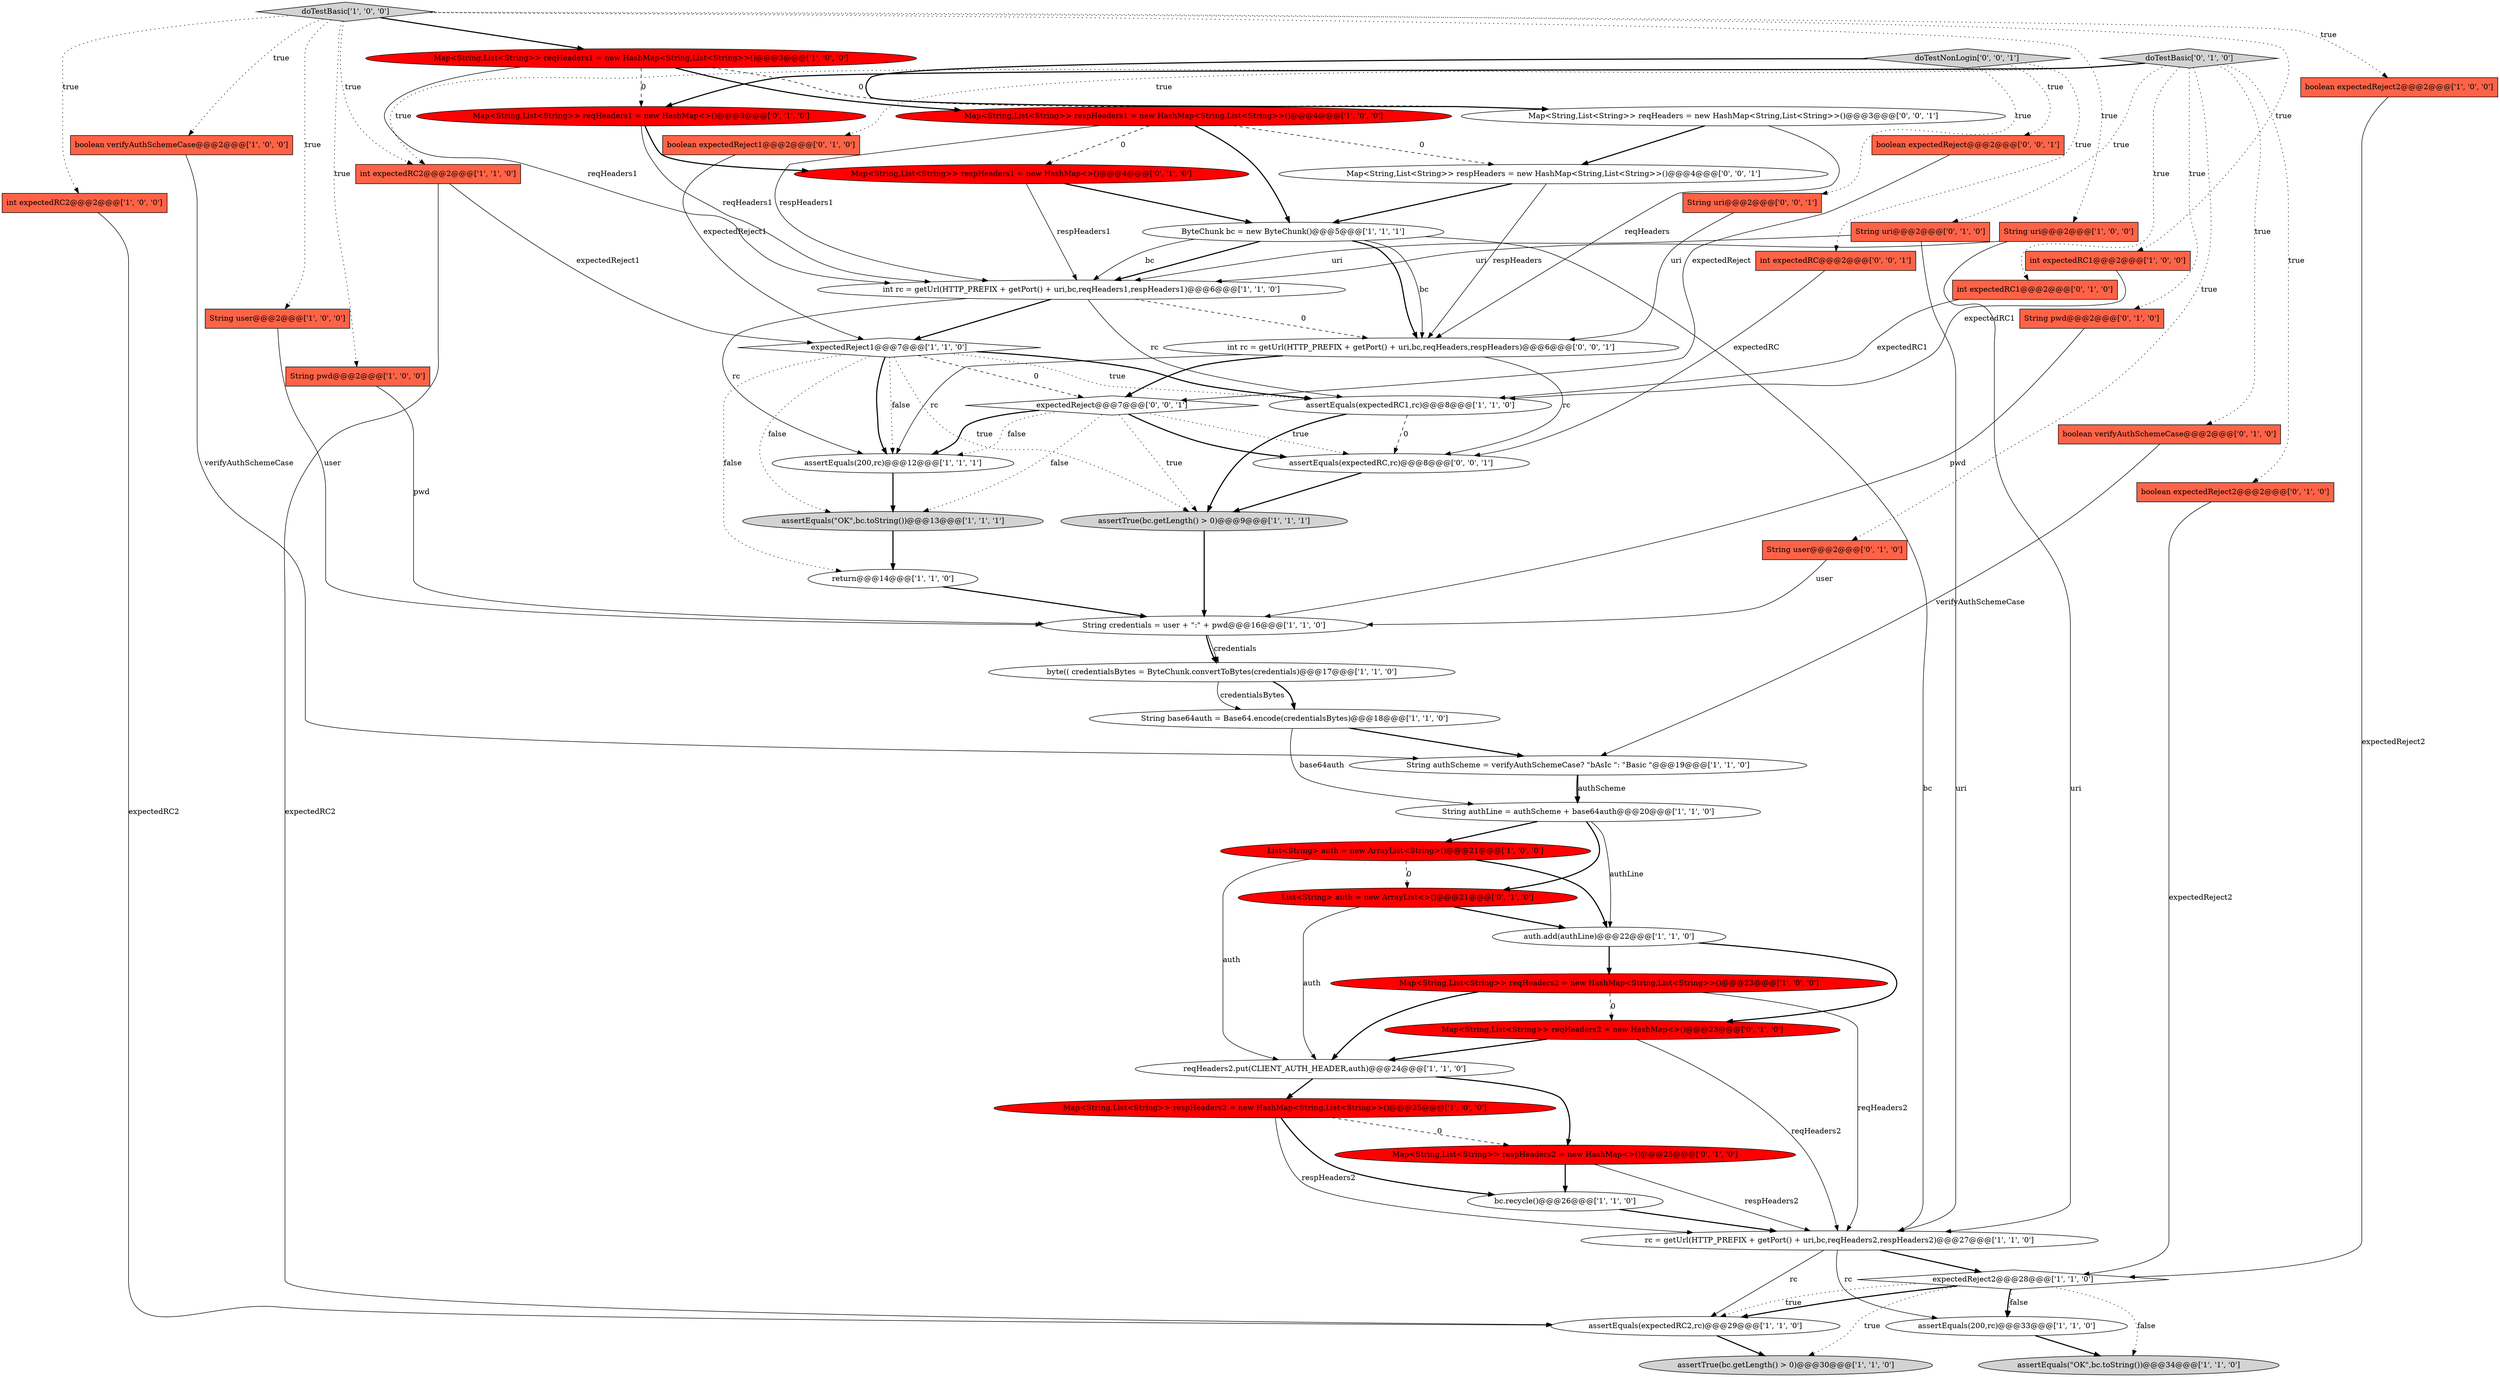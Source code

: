 digraph {
18 [style = filled, label = "Map<String,List<String>> respHeaders1 = new HashMap<String,List<String>>()@@@4@@@['1', '0', '0']", fillcolor = red, shape = ellipse image = "AAA1AAABBB1BBB"];
6 [style = filled, label = "boolean verifyAuthSchemeCase@@@2@@@['1', '0', '0']", fillcolor = tomato, shape = box image = "AAA0AAABBB1BBB"];
33 [style = filled, label = "assertEquals(expectedRC2,rc)@@@29@@@['1', '1', '0']", fillcolor = white, shape = ellipse image = "AAA0AAABBB1BBB"];
30 [style = filled, label = "List<String> auth = new ArrayList<String>()@@@21@@@['1', '0', '0']", fillcolor = red, shape = ellipse image = "AAA1AAABBB1BBB"];
7 [style = filled, label = "byte(( credentialsBytes = ByteChunk.convertToBytes(credentials)@@@17@@@['1', '1', '0']", fillcolor = white, shape = ellipse image = "AAA0AAABBB1BBB"];
22 [style = filled, label = "doTestBasic['1', '0', '0']", fillcolor = lightgray, shape = diamond image = "AAA0AAABBB1BBB"];
32 [style = filled, label = "assertEquals(200,rc)@@@33@@@['1', '1', '0']", fillcolor = white, shape = ellipse image = "AAA0AAABBB1BBB"];
47 [style = filled, label = "boolean verifyAuthSchemeCase@@@2@@@['0', '1', '0']", fillcolor = tomato, shape = box image = "AAA0AAABBB2BBB"];
26 [style = filled, label = "int expectedRC2@@@2@@@['1', '0', '0']", fillcolor = tomato, shape = box image = "AAA0AAABBB1BBB"];
1 [style = filled, label = "boolean expectedReject2@@@2@@@['1', '0', '0']", fillcolor = tomato, shape = box image = "AAA0AAABBB1BBB"];
39 [style = filled, label = "int expectedRC1@@@2@@@['0', '1', '0']", fillcolor = tomato, shape = box image = "AAA0AAABBB2BBB"];
14 [style = filled, label = "String authScheme = verifyAuthSchemeCase? \"bAsIc \": \"Basic \"@@@19@@@['1', '1', '0']", fillcolor = white, shape = ellipse image = "AAA0AAABBB1BBB"];
23 [style = filled, label = "Map<String,List<String>> reqHeaders1 = new HashMap<String,List<String>>()@@@3@@@['1', '0', '0']", fillcolor = red, shape = ellipse image = "AAA1AAABBB1BBB"];
42 [style = filled, label = "boolean expectedReject1@@@2@@@['0', '1', '0']", fillcolor = tomato, shape = box image = "AAA0AAABBB2BBB"];
44 [style = filled, label = "Map<String,List<String>> reqHeaders2 = new HashMap<>()@@@23@@@['0', '1', '0']", fillcolor = red, shape = ellipse image = "AAA1AAABBB2BBB"];
48 [style = filled, label = "List<String> auth = new ArrayList<>()@@@21@@@['0', '1', '0']", fillcolor = red, shape = ellipse image = "AAA1AAABBB2BBB"];
43 [style = filled, label = "boolean expectedReject2@@@2@@@['0', '1', '0']", fillcolor = tomato, shape = box image = "AAA0AAABBB2BBB"];
2 [style = filled, label = "reqHeaders2.put(CLIENT_AUTH_HEADER,auth)@@@24@@@['1', '1', '0']", fillcolor = white, shape = ellipse image = "AAA0AAABBB1BBB"];
3 [style = filled, label = "assertTrue(bc.getLength() > 0)@@@30@@@['1', '1', '0']", fillcolor = lightgray, shape = ellipse image = "AAA0AAABBB1BBB"];
40 [style = filled, label = "doTestBasic['0', '1', '0']", fillcolor = lightgray, shape = diamond image = "AAA0AAABBB2BBB"];
27 [style = filled, label = "return@@@14@@@['1', '1', '0']", fillcolor = white, shape = ellipse image = "AAA0AAABBB1BBB"];
50 [style = filled, label = "assertEquals(expectedRC,rc)@@@8@@@['0', '0', '1']", fillcolor = white, shape = ellipse image = "AAA0AAABBB3BBB"];
54 [style = filled, label = "expectedReject@@@7@@@['0', '0', '1']", fillcolor = white, shape = diamond image = "AAA0AAABBB3BBB"];
52 [style = filled, label = "boolean expectedReject@@@2@@@['0', '0', '1']", fillcolor = tomato, shape = box image = "AAA0AAABBB3BBB"];
5 [style = filled, label = "String credentials = user + \":\" + pwd@@@16@@@['1', '1', '0']", fillcolor = white, shape = ellipse image = "AAA0AAABBB1BBB"];
16 [style = filled, label = "assertTrue(bc.getLength() > 0)@@@9@@@['1', '1', '1']", fillcolor = lightgray, shape = ellipse image = "AAA0AAABBB1BBB"];
34 [style = filled, label = "int expectedRC2@@@2@@@['1', '1', '0']", fillcolor = tomato, shape = box image = "AAA0AAABBB1BBB"];
41 [style = filled, label = "String user@@@2@@@['0', '1', '0']", fillcolor = tomato, shape = box image = "AAA0AAABBB2BBB"];
28 [style = filled, label = "assertEquals(200,rc)@@@12@@@['1', '1', '1']", fillcolor = white, shape = ellipse image = "AAA0AAABBB1BBB"];
37 [style = filled, label = "Map<String,List<String>> reqHeaders1 = new HashMap<>()@@@3@@@['0', '1', '0']", fillcolor = red, shape = ellipse image = "AAA1AAABBB2BBB"];
9 [style = filled, label = "String base64auth = Base64.encode(credentialsBytes)@@@18@@@['1', '1', '0']", fillcolor = white, shape = ellipse image = "AAA0AAABBB1BBB"];
55 [style = filled, label = "String uri@@@2@@@['0', '0', '1']", fillcolor = tomato, shape = box image = "AAA0AAABBB3BBB"];
0 [style = filled, label = "assertEquals(\"OK\",bc.toString())@@@34@@@['1', '1', '0']", fillcolor = lightgray, shape = ellipse image = "AAA0AAABBB1BBB"];
35 [style = filled, label = "assertEquals(\"OK\",bc.toString())@@@13@@@['1', '1', '1']", fillcolor = lightgray, shape = ellipse image = "AAA0AAABBB1BBB"];
10 [style = filled, label = "auth.add(authLine)@@@22@@@['1', '1', '0']", fillcolor = white, shape = ellipse image = "AAA0AAABBB1BBB"];
4 [style = filled, label = "String uri@@@2@@@['1', '0', '0']", fillcolor = tomato, shape = box image = "AAA0AAABBB1BBB"];
13 [style = filled, label = "int expectedRC1@@@2@@@['1', '0', '0']", fillcolor = tomato, shape = box image = "AAA0AAABBB1BBB"];
31 [style = filled, label = "bc.recycle()@@@26@@@['1', '1', '0']", fillcolor = white, shape = ellipse image = "AAA0AAABBB1BBB"];
49 [style = filled, label = "int expectedRC@@@2@@@['0', '0', '1']", fillcolor = tomato, shape = box image = "AAA0AAABBB3BBB"];
57 [style = filled, label = "int rc = getUrl(HTTP_PREFIX + getPort() + uri,bc,reqHeaders,respHeaders)@@@6@@@['0', '0', '1']", fillcolor = white, shape = ellipse image = "AAA0AAABBB3BBB"];
21 [style = filled, label = "Map<String,List<String>> reqHeaders2 = new HashMap<String,List<String>>()@@@23@@@['1', '0', '0']", fillcolor = red, shape = ellipse image = "AAA1AAABBB1BBB"];
46 [style = filled, label = "String pwd@@@2@@@['0', '1', '0']", fillcolor = tomato, shape = box image = "AAA0AAABBB2BBB"];
53 [style = filled, label = "Map<String,List<String>> respHeaders = new HashMap<String,List<String>>()@@@4@@@['0', '0', '1']", fillcolor = white, shape = ellipse image = "AAA0AAABBB3BBB"];
8 [style = filled, label = "ByteChunk bc = new ByteChunk()@@@5@@@['1', '1', '1']", fillcolor = white, shape = ellipse image = "AAA0AAABBB1BBB"];
11 [style = filled, label = "rc = getUrl(HTTP_PREFIX + getPort() + uri,bc,reqHeaders2,respHeaders2)@@@27@@@['1', '1', '0']", fillcolor = white, shape = ellipse image = "AAA0AAABBB1BBB"];
36 [style = filled, label = "String uri@@@2@@@['0', '1', '0']", fillcolor = tomato, shape = box image = "AAA0AAABBB2BBB"];
17 [style = filled, label = "String user@@@2@@@['1', '0', '0']", fillcolor = tomato, shape = box image = "AAA0AAABBB1BBB"];
45 [style = filled, label = "Map<String,List<String>> respHeaders2 = new HashMap<>()@@@25@@@['0', '1', '0']", fillcolor = red, shape = ellipse image = "AAA1AAABBB2BBB"];
56 [style = filled, label = "doTestNonLogin['0', '0', '1']", fillcolor = lightgray, shape = diamond image = "AAA0AAABBB3BBB"];
38 [style = filled, label = "Map<String,List<String>> respHeaders1 = new HashMap<>()@@@4@@@['0', '1', '0']", fillcolor = red, shape = ellipse image = "AAA1AAABBB2BBB"];
20 [style = filled, label = "int rc = getUrl(HTTP_PREFIX + getPort() + uri,bc,reqHeaders1,respHeaders1)@@@6@@@['1', '1', '0']", fillcolor = white, shape = ellipse image = "AAA0AAABBB1BBB"];
51 [style = filled, label = "Map<String,List<String>> reqHeaders = new HashMap<String,List<String>>()@@@3@@@['0', '0', '1']", fillcolor = white, shape = ellipse image = "AAA0AAABBB3BBB"];
25 [style = filled, label = "expectedReject1@@@7@@@['1', '1', '0']", fillcolor = white, shape = diamond image = "AAA0AAABBB1BBB"];
19 [style = filled, label = "assertEquals(expectedRC1,rc)@@@8@@@['1', '1', '0']", fillcolor = white, shape = ellipse image = "AAA0AAABBB1BBB"];
15 [style = filled, label = "String pwd@@@2@@@['1', '0', '0']", fillcolor = tomato, shape = box image = "AAA0AAABBB1BBB"];
24 [style = filled, label = "String authLine = authScheme + base64auth@@@20@@@['1', '1', '0']", fillcolor = white, shape = ellipse image = "AAA0AAABBB1BBB"];
12 [style = filled, label = "Map<String,List<String>> respHeaders2 = new HashMap<String,List<String>>()@@@25@@@['1', '0', '0']", fillcolor = red, shape = ellipse image = "AAA1AAABBB1BBB"];
29 [style = filled, label = "expectedReject2@@@28@@@['1', '1', '0']", fillcolor = white, shape = diamond image = "AAA0AAABBB1BBB"];
24->10 [style = solid, label="authLine"];
14->24 [style = bold, label=""];
36->11 [style = solid, label="uri"];
40->39 [style = dotted, label="true"];
23->51 [style = dashed, label="0"];
4->20 [style = solid, label="uri"];
32->0 [style = bold, label=""];
11->29 [style = bold, label=""];
51->53 [style = bold, label=""];
45->31 [style = bold, label=""];
40->36 [style = dotted, label="true"];
44->11 [style = solid, label="reqHeaders2"];
40->43 [style = dotted, label="true"];
24->30 [style = bold, label=""];
21->2 [style = bold, label=""];
40->46 [style = dotted, label="true"];
7->9 [style = bold, label=""];
39->19 [style = solid, label="expectedRC1"];
8->20 [style = bold, label=""];
8->11 [style = solid, label="bc"];
20->28 [style = solid, label="rc"];
29->32 [style = dotted, label="false"];
37->38 [style = bold, label=""];
25->19 [style = bold, label=""];
9->14 [style = bold, label=""];
48->10 [style = bold, label=""];
49->50 [style = solid, label="expectedRC"];
21->11 [style = solid, label="reqHeaders2"];
27->5 [style = bold, label=""];
25->19 [style = dotted, label="true"];
8->57 [style = bold, label=""];
40->37 [style = bold, label=""];
46->5 [style = solid, label="pwd"];
17->5 [style = solid, label="user"];
40->41 [style = dotted, label="true"];
57->54 [style = bold, label=""];
44->2 [style = bold, label=""];
45->11 [style = solid, label="respHeaders2"];
5->7 [style = solid, label="credentials"];
25->28 [style = bold, label=""];
33->3 [style = bold, label=""];
8->20 [style = solid, label="bc"];
15->5 [style = solid, label="pwd"];
18->53 [style = dashed, label="0"];
57->50 [style = solid, label="rc"];
6->14 [style = solid, label="verifyAuthSchemeCase"];
7->9 [style = solid, label="credentialsBytes"];
9->24 [style = solid, label="base64auth"];
41->5 [style = solid, label="user"];
53->57 [style = solid, label="respHeaders"];
10->21 [style = bold, label=""];
52->54 [style = solid, label="expectedReject"];
20->25 [style = bold, label=""];
22->23 [style = bold, label=""];
43->29 [style = solid, label="expectedReject2"];
31->11 [style = bold, label=""];
56->51 [style = bold, label=""];
8->57 [style = solid, label="bc"];
1->29 [style = solid, label="expectedReject2"];
28->35 [style = bold, label=""];
14->24 [style = solid, label="authScheme"];
29->0 [style = dotted, label="false"];
38->20 [style = solid, label="respHeaders1"];
20->19 [style = solid, label="rc"];
56->52 [style = dotted, label="true"];
10->44 [style = bold, label=""];
40->47 [style = dotted, label="true"];
20->57 [style = dashed, label="0"];
29->32 [style = bold, label=""];
22->13 [style = dotted, label="true"];
30->10 [style = bold, label=""];
5->7 [style = bold, label=""];
48->2 [style = solid, label="auth"];
22->4 [style = dotted, label="true"];
12->31 [style = bold, label=""];
40->42 [style = dotted, label="true"];
56->55 [style = dotted, label="true"];
40->34 [style = dotted, label="true"];
12->45 [style = dashed, label="0"];
54->35 [style = dotted, label="false"];
51->57 [style = solid, label="reqHeaders"];
25->27 [style = dotted, label="false"];
25->28 [style = dotted, label="false"];
23->37 [style = dashed, label="0"];
19->16 [style = bold, label=""];
22->1 [style = dotted, label="true"];
54->50 [style = dotted, label="true"];
22->26 [style = dotted, label="true"];
34->25 [style = solid, label="expectedReject1"];
18->20 [style = solid, label="respHeaders1"];
12->11 [style = solid, label="respHeaders2"];
16->5 [style = bold, label=""];
2->45 [style = bold, label=""];
26->33 [style = solid, label="expectedRC2"];
53->8 [style = bold, label=""];
54->28 [style = dotted, label="false"];
19->50 [style = dashed, label="0"];
18->8 [style = bold, label=""];
38->8 [style = bold, label=""];
13->19 [style = solid, label="expectedRC1"];
30->2 [style = solid, label="auth"];
54->28 [style = bold, label=""];
22->15 [style = dotted, label="true"];
29->3 [style = dotted, label="true"];
23->18 [style = bold, label=""];
25->16 [style = dotted, label="true"];
57->28 [style = solid, label="rc"];
22->34 [style = dotted, label="true"];
35->27 [style = bold, label=""];
25->54 [style = dashed, label="0"];
21->44 [style = dashed, label="0"];
55->57 [style = solid, label="uri"];
25->35 [style = dotted, label="false"];
36->20 [style = solid, label="uri"];
50->16 [style = bold, label=""];
23->20 [style = solid, label="reqHeaders1"];
37->20 [style = solid, label="reqHeaders1"];
54->16 [style = dotted, label="true"];
22->6 [style = dotted, label="true"];
18->38 [style = dashed, label="0"];
2->12 [style = bold, label=""];
54->50 [style = bold, label=""];
29->33 [style = bold, label=""];
34->33 [style = solid, label="expectedRC2"];
11->32 [style = solid, label="rc"];
30->48 [style = dashed, label="0"];
11->33 [style = solid, label="rc"];
47->14 [style = solid, label="verifyAuthSchemeCase"];
22->17 [style = dotted, label="true"];
4->11 [style = solid, label="uri"];
29->33 [style = dotted, label="true"];
56->49 [style = dotted, label="true"];
24->48 [style = bold, label=""];
42->25 [style = solid, label="expectedReject1"];
}
